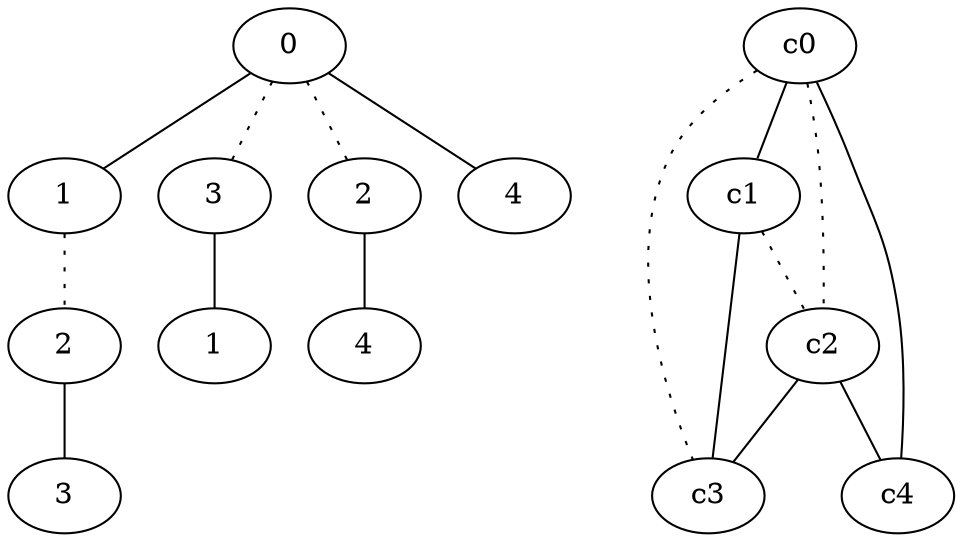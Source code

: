 graph {
a0[label=0];
a1[label=1];
a2[label=2];
a3[label=3];
a4[label=3];
a5[label=1];
a6[label=2];
a7[label=4];
a8[label=4];
a0 -- a1;
a0 -- a4 [style=dotted];
a0 -- a6 [style=dotted];
a0 -- a8;
a1 -- a2 [style=dotted];
a2 -- a3;
a4 -- a5;
a6 -- a7;
c0 -- c1;
c0 -- c2 [style=dotted];
c0 -- c3 [style=dotted];
c0 -- c4;
c1 -- c2 [style=dotted];
c1 -- c3;
c2 -- c3;
c2 -- c4;
}
